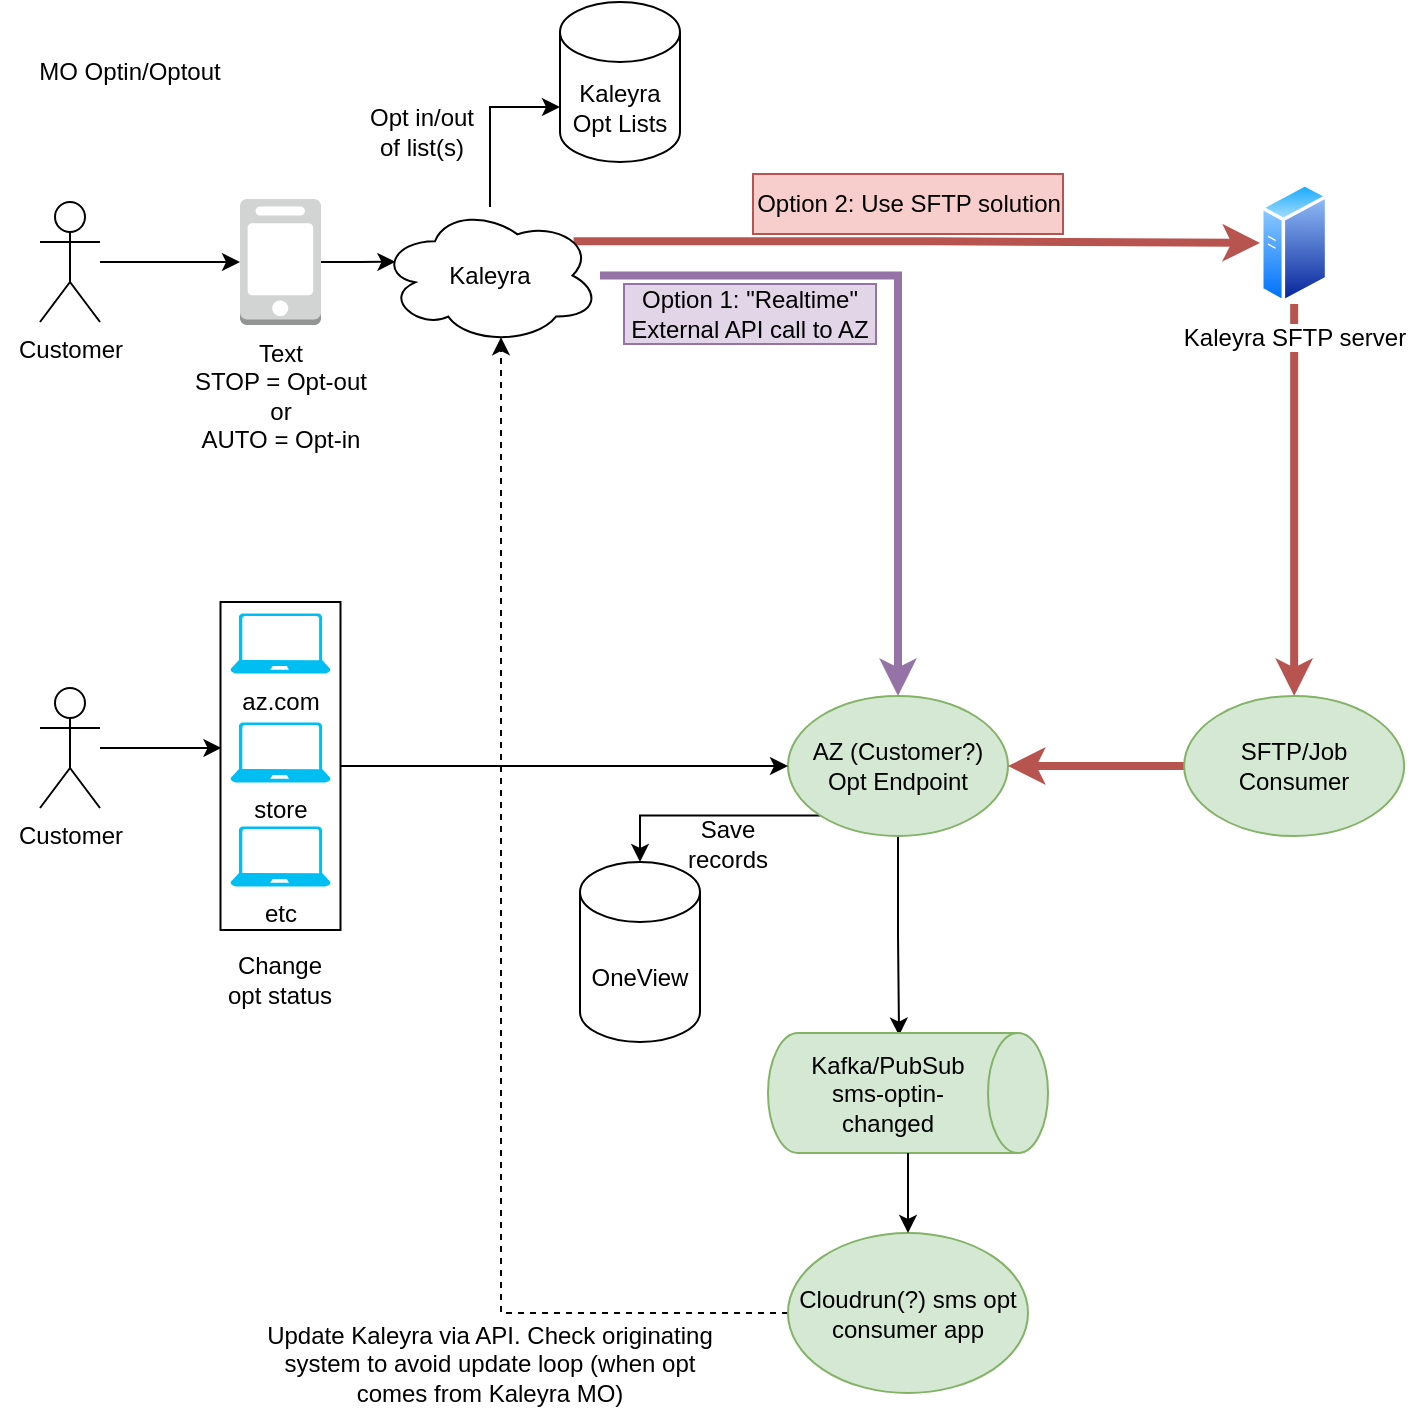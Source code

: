 <mxfile version="21.6.8" type="github">
  <diagram name="Page-1" id="bPTVf-BsiwisX3_Dfg2u">
    <mxGraphModel dx="1103" dy="608" grid="1" gridSize="10" guides="1" tooltips="1" connect="1" arrows="1" fold="1" page="1" pageScale="1" pageWidth="850" pageHeight="1100" math="0" shadow="0">
      <root>
        <mxCell id="0" />
        <mxCell id="1" parent="0" />
        <mxCell id="ZKfquur338v5OgfnKdS0-1" value="OneView" style="shape=cylinder3;whiteSpace=wrap;html=1;boundedLbl=1;backgroundOutline=1;size=15;" vertex="1" parent="1">
          <mxGeometry x="340" y="430" width="60" height="90" as="geometry" />
        </mxCell>
        <mxCell id="ZKfquur338v5OgfnKdS0-46" style="edgeStyle=orthogonalEdgeStyle;rounded=0;orthogonalLoop=1;jettySize=auto;html=1;entryX=0;entryY=0;entryDx=0;entryDy=52.5;entryPerimeter=0;" edge="1" parent="1" source="ZKfquur338v5OgfnKdS0-2" target="ZKfquur338v5OgfnKdS0-9">
          <mxGeometry relative="1" as="geometry" />
        </mxCell>
        <mxCell id="ZKfquur338v5OgfnKdS0-47" style="edgeStyle=orthogonalEdgeStyle;rounded=0;orthogonalLoop=1;jettySize=auto;html=1;entryX=0.5;entryY=0;entryDx=0;entryDy=0;fillColor=#e1d5e7;strokeColor=#9673a6;strokeWidth=4;" edge="1" parent="1" source="ZKfquur338v5OgfnKdS0-2" target="ZKfquur338v5OgfnKdS0-15">
          <mxGeometry relative="1" as="geometry" />
        </mxCell>
        <mxCell id="ZKfquur338v5OgfnKdS0-50" style="edgeStyle=orthogonalEdgeStyle;rounded=0;orthogonalLoop=1;jettySize=auto;html=1;exitX=0.88;exitY=0.25;exitDx=0;exitDy=0;exitPerimeter=0;entryX=0;entryY=0.5;entryDx=0;entryDy=0;fillColor=#f8cecc;strokeColor=#b85450;strokeWidth=4;" edge="1" parent="1" source="ZKfquur338v5OgfnKdS0-2" target="ZKfquur338v5OgfnKdS0-51">
          <mxGeometry relative="1" as="geometry">
            <mxPoint x="650" y="119.692" as="targetPoint" />
          </mxGeometry>
        </mxCell>
        <mxCell id="ZKfquur338v5OgfnKdS0-2" value="Kaleyra" style="ellipse;shape=cloud;whiteSpace=wrap;html=1;" vertex="1" parent="1">
          <mxGeometry x="240" y="102.5" width="110" height="68.5" as="geometry" />
        </mxCell>
        <mxCell id="ZKfquur338v5OgfnKdS0-8" style="edgeStyle=orthogonalEdgeStyle;rounded=0;orthogonalLoop=1;jettySize=auto;html=1;entryX=0;entryY=0.5;entryDx=0;entryDy=0;entryPerimeter=0;" edge="1" parent="1" source="ZKfquur338v5OgfnKdS0-3" target="ZKfquur338v5OgfnKdS0-7">
          <mxGeometry relative="1" as="geometry" />
        </mxCell>
        <mxCell id="ZKfquur338v5OgfnKdS0-3" value="Customer" style="shape=umlActor;verticalLabelPosition=bottom;verticalAlign=top;html=1;outlineConnect=0;" vertex="1" parent="1">
          <mxGeometry x="70" y="100" width="30" height="60" as="geometry" />
        </mxCell>
        <mxCell id="ZKfquur338v5OgfnKdS0-10" style="edgeStyle=orthogonalEdgeStyle;rounded=0;orthogonalLoop=1;jettySize=auto;html=1;entryX=0.07;entryY=0.4;entryDx=0;entryDy=0;entryPerimeter=0;" edge="1" parent="1" source="ZKfquur338v5OgfnKdS0-7" target="ZKfquur338v5OgfnKdS0-2">
          <mxGeometry relative="1" as="geometry" />
        </mxCell>
        <mxCell id="ZKfquur338v5OgfnKdS0-7" value="Text&lt;br&gt;STOP = Opt-out&lt;br&gt;or&lt;br&gt;AUTO = Opt-in" style="outlineConnect=0;dashed=0;verticalLabelPosition=bottom;verticalAlign=top;align=center;html=1;shape=mxgraph.aws3.mobile_client;fillColor=#D2D3D3;gradientColor=none;" vertex="1" parent="1">
          <mxGeometry x="170" y="98.5" width="40.5" height="63" as="geometry" />
        </mxCell>
        <mxCell id="ZKfquur338v5OgfnKdS0-9" value="Kaleyra Opt Lists" style="shape=cylinder3;whiteSpace=wrap;html=1;boundedLbl=1;backgroundOutline=1;size=15;" vertex="1" parent="1">
          <mxGeometry x="330" width="60" height="80" as="geometry" />
        </mxCell>
        <mxCell id="ZKfquur338v5OgfnKdS0-12" value="Opt in/out of list(s)" style="text;html=1;strokeColor=none;fillColor=none;align=center;verticalAlign=middle;whiteSpace=wrap;rounded=0;" vertex="1" parent="1">
          <mxGeometry x="231" y="50" width="60" height="30" as="geometry" />
        </mxCell>
        <mxCell id="ZKfquur338v5OgfnKdS0-14" value="MO Optin/Optout" style="text;html=1;strokeColor=none;fillColor=none;align=center;verticalAlign=middle;whiteSpace=wrap;rounded=0;" vertex="1" parent="1">
          <mxGeometry x="50" y="20" width="130" height="30" as="geometry" />
        </mxCell>
        <mxCell id="ZKfquur338v5OgfnKdS0-22" style="edgeStyle=orthogonalEdgeStyle;rounded=0;orthogonalLoop=1;jettySize=auto;html=1;entryX=0.021;entryY=0.532;entryDx=0;entryDy=0;entryPerimeter=0;" edge="1" parent="1" source="ZKfquur338v5OgfnKdS0-15" target="ZKfquur338v5OgfnKdS0-18">
          <mxGeometry relative="1" as="geometry" />
        </mxCell>
        <mxCell id="ZKfquur338v5OgfnKdS0-56" style="edgeStyle=orthogonalEdgeStyle;rounded=0;orthogonalLoop=1;jettySize=auto;html=1;exitX=0;exitY=1;exitDx=0;exitDy=0;entryX=0.5;entryY=0;entryDx=0;entryDy=0;entryPerimeter=0;" edge="1" parent="1" source="ZKfquur338v5OgfnKdS0-15" target="ZKfquur338v5OgfnKdS0-1">
          <mxGeometry relative="1" as="geometry" />
        </mxCell>
        <mxCell id="ZKfquur338v5OgfnKdS0-15" value="AZ (Customer?)&lt;br&gt;Opt Endpoint" style="ellipse;whiteSpace=wrap;html=1;fillColor=#d5e8d4;strokeColor=#82b366;" vertex="1" parent="1">
          <mxGeometry x="444" y="347" width="110" height="70" as="geometry" />
        </mxCell>
        <mxCell id="ZKfquur338v5OgfnKdS0-20" value="" style="group" vertex="1" connectable="0" parent="1">
          <mxGeometry x="434" y="515.5" width="140" height="60" as="geometry" />
        </mxCell>
        <mxCell id="ZKfquur338v5OgfnKdS0-18" value="" style="shape=cylinder3;whiteSpace=wrap;html=1;boundedLbl=1;backgroundOutline=1;size=15;rotation=90;fillColor=#d5e8d4;strokeColor=#82b366;" vertex="1" parent="ZKfquur338v5OgfnKdS0-20">
          <mxGeometry x="40" y="-40" width="60" height="140" as="geometry" />
        </mxCell>
        <mxCell id="ZKfquur338v5OgfnKdS0-19" value="Kafka/PubSub&lt;br&gt;sms-optin-changed" style="text;html=1;strokeColor=none;fillColor=none;align=center;verticalAlign=middle;whiteSpace=wrap;rounded=0;" vertex="1" parent="ZKfquur338v5OgfnKdS0-20">
          <mxGeometry x="10" y="15" width="100" height="30" as="geometry" />
        </mxCell>
        <mxCell id="ZKfquur338v5OgfnKdS0-42" style="edgeStyle=orthogonalEdgeStyle;rounded=0;orthogonalLoop=1;jettySize=auto;html=1;exitX=0;exitY=0.5;exitDx=0;exitDy=0;entryX=0.55;entryY=0.95;entryDx=0;entryDy=0;entryPerimeter=0;dashed=1;" edge="1" parent="1" source="ZKfquur338v5OgfnKdS0-23" target="ZKfquur338v5OgfnKdS0-2">
          <mxGeometry relative="1" as="geometry" />
        </mxCell>
        <mxCell id="ZKfquur338v5OgfnKdS0-23" value="Cloudrun(?) sms opt consumer app" style="ellipse;whiteSpace=wrap;html=1;fillColor=#d5e8d4;strokeColor=#82b366;" vertex="1" parent="1">
          <mxGeometry x="444" y="615.5" width="120" height="80" as="geometry" />
        </mxCell>
        <mxCell id="ZKfquur338v5OgfnKdS0-24" style="edgeStyle=orthogonalEdgeStyle;rounded=0;orthogonalLoop=1;jettySize=auto;html=1;entryX=0.5;entryY=0;entryDx=0;entryDy=0;" edge="1" parent="1" source="ZKfquur338v5OgfnKdS0-18" target="ZKfquur338v5OgfnKdS0-23">
          <mxGeometry relative="1" as="geometry" />
        </mxCell>
        <mxCell id="ZKfquur338v5OgfnKdS0-26" value="Update Kaleyra via API. Check originating system to avoid update loop (when opt comes from Kaleyra MO)" style="text;html=1;strokeColor=none;fillColor=none;align=center;verticalAlign=middle;whiteSpace=wrap;rounded=0;" vertex="1" parent="1">
          <mxGeometry x="180" y="665.5" width="230" height="30" as="geometry" />
        </mxCell>
        <mxCell id="ZKfquur338v5OgfnKdS0-38" style="edgeStyle=orthogonalEdgeStyle;rounded=0;orthogonalLoop=1;jettySize=auto;html=1;entryX=0.008;entryY=0.445;entryDx=0;entryDy=0;entryPerimeter=0;" edge="1" parent="1" source="ZKfquur338v5OgfnKdS0-27" target="ZKfquur338v5OgfnKdS0-36">
          <mxGeometry relative="1" as="geometry" />
        </mxCell>
        <mxCell id="ZKfquur338v5OgfnKdS0-27" value="Customer" style="shape=umlActor;verticalLabelPosition=bottom;verticalAlign=top;html=1;outlineConnect=0;" vertex="1" parent="1">
          <mxGeometry x="70" y="343" width="30" height="60" as="geometry" />
        </mxCell>
        <mxCell id="ZKfquur338v5OgfnKdS0-37" value="" style="group" vertex="1" connectable="0" parent="1">
          <mxGeometry x="160.25" y="305.75" width="60" height="198.25" as="geometry" />
        </mxCell>
        <mxCell id="ZKfquur338v5OgfnKdS0-33" value="" style="group" vertex="1" connectable="0" parent="ZKfquur338v5OgfnKdS0-37">
          <mxGeometry x="5" width="55" height="158.25" as="geometry" />
        </mxCell>
        <mxCell id="ZKfquur338v5OgfnKdS0-36" value="" style="rounded=0;whiteSpace=wrap;html=1;" vertex="1" parent="ZKfquur338v5OgfnKdS0-33">
          <mxGeometry x="-5" y="-5.75" width="60" height="164" as="geometry" />
        </mxCell>
        <mxCell id="ZKfquur338v5OgfnKdS0-28" value="az.com" style="verticalLabelPosition=bottom;html=1;verticalAlign=top;align=center;strokeColor=none;fillColor=#00BEF2;shape=mxgraph.azure.laptop;pointerEvents=1;" vertex="1" parent="ZKfquur338v5OgfnKdS0-33">
          <mxGeometry width="50" height="30" as="geometry" />
        </mxCell>
        <mxCell id="ZKfquur338v5OgfnKdS0-29" value="store" style="verticalLabelPosition=bottom;html=1;verticalAlign=top;align=center;strokeColor=none;fillColor=#00BEF2;shape=mxgraph.azure.laptop;pointerEvents=1;" vertex="1" parent="ZKfquur338v5OgfnKdS0-33">
          <mxGeometry y="54.5" width="50" height="30" as="geometry" />
        </mxCell>
        <mxCell id="ZKfquur338v5OgfnKdS0-30" value="etc" style="verticalLabelPosition=bottom;html=1;verticalAlign=top;align=center;strokeColor=none;fillColor=#00BEF2;shape=mxgraph.azure.laptop;pointerEvents=1;" vertex="1" parent="ZKfquur338v5OgfnKdS0-33">
          <mxGeometry y="106.5" width="50" height="30" as="geometry" />
        </mxCell>
        <mxCell id="ZKfquur338v5OgfnKdS0-35" value="Change opt status" style="text;html=1;strokeColor=none;fillColor=none;align=center;verticalAlign=middle;whiteSpace=wrap;rounded=0;" vertex="1" parent="ZKfquur338v5OgfnKdS0-37">
          <mxGeometry y="168.25" width="60" height="30" as="geometry" />
        </mxCell>
        <mxCell id="ZKfquur338v5OgfnKdS0-40" style="edgeStyle=orthogonalEdgeStyle;rounded=0;orthogonalLoop=1;jettySize=auto;html=1;entryX=0;entryY=0.5;entryDx=0;entryDy=0;" edge="1" parent="1" source="ZKfquur338v5OgfnKdS0-36" target="ZKfquur338v5OgfnKdS0-15">
          <mxGeometry relative="1" as="geometry" />
        </mxCell>
        <mxCell id="ZKfquur338v5OgfnKdS0-49" value="Option 1: &quot;Realtime&quot; External API call to AZ" style="text;html=1;strokeColor=#9673a6;fillColor=#e1d5e7;align=center;verticalAlign=middle;whiteSpace=wrap;rounded=0;" vertex="1" parent="1">
          <mxGeometry x="362" y="141" width="126" height="30" as="geometry" />
        </mxCell>
        <mxCell id="ZKfquur338v5OgfnKdS0-54" style="edgeStyle=orthogonalEdgeStyle;rounded=0;orthogonalLoop=1;jettySize=auto;html=1;entryX=0.5;entryY=0;entryDx=0;entryDy=0;fillColor=#f8cecc;strokeColor=#b85450;strokeWidth=4;" edge="1" parent="1" source="ZKfquur338v5OgfnKdS0-51" target="ZKfquur338v5OgfnKdS0-53">
          <mxGeometry relative="1" as="geometry" />
        </mxCell>
        <mxCell id="ZKfquur338v5OgfnKdS0-51" value="Kaleyra SFTP server" style="image;aspect=fixed;perimeter=ellipsePerimeter;html=1;align=center;shadow=0;dashed=0;spacingTop=3;image=img/lib/active_directory/generic_server.svg;" vertex="1" parent="1">
          <mxGeometry x="680" y="90" width="34.16" height="61" as="geometry" />
        </mxCell>
        <mxCell id="ZKfquur338v5OgfnKdS0-58" style="edgeStyle=orthogonalEdgeStyle;rounded=0;orthogonalLoop=1;jettySize=auto;html=1;entryX=1;entryY=0.5;entryDx=0;entryDy=0;strokeWidth=4;fillColor=#f8cecc;strokeColor=#b85450;" edge="1" parent="1" source="ZKfquur338v5OgfnKdS0-53" target="ZKfquur338v5OgfnKdS0-15">
          <mxGeometry relative="1" as="geometry" />
        </mxCell>
        <mxCell id="ZKfquur338v5OgfnKdS0-53" value="SFTP/Job Consumer" style="ellipse;whiteSpace=wrap;html=1;fillColor=#d5e8d4;strokeColor=#82b366;" vertex="1" parent="1">
          <mxGeometry x="642.08" y="347" width="110" height="70" as="geometry" />
        </mxCell>
        <mxCell id="ZKfquur338v5OgfnKdS0-57" value="Save records" style="text;html=1;strokeColor=none;fillColor=none;align=center;verticalAlign=middle;whiteSpace=wrap;rounded=0;" vertex="1" parent="1">
          <mxGeometry x="384" y="406" width="60" height="30" as="geometry" />
        </mxCell>
        <mxCell id="ZKfquur338v5OgfnKdS0-59" value="Option 2: Use SFTP solution" style="text;html=1;strokeColor=#b85450;fillColor=#f8cecc;align=center;verticalAlign=middle;whiteSpace=wrap;rounded=0;" vertex="1" parent="1">
          <mxGeometry x="426.5" y="86" width="155" height="30" as="geometry" />
        </mxCell>
      </root>
    </mxGraphModel>
  </diagram>
</mxfile>
